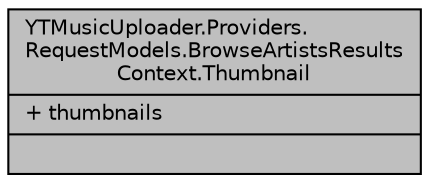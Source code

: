 digraph "YTMusicUploader.Providers.RequestModels.BrowseArtistsResultsContext.Thumbnail"
{
 // LATEX_PDF_SIZE
  edge [fontname="Helvetica",fontsize="10",labelfontname="Helvetica",labelfontsize="10"];
  node [fontname="Helvetica",fontsize="10",shape=record];
  Node1 [label="{YTMusicUploader.Providers.\lRequestModels.BrowseArtistsResults\lContext.Thumbnail\n|+ thumbnails\l|}",height=0.2,width=0.4,color="black", fillcolor="grey75", style="filled", fontcolor="black",tooltip=" "];
}
